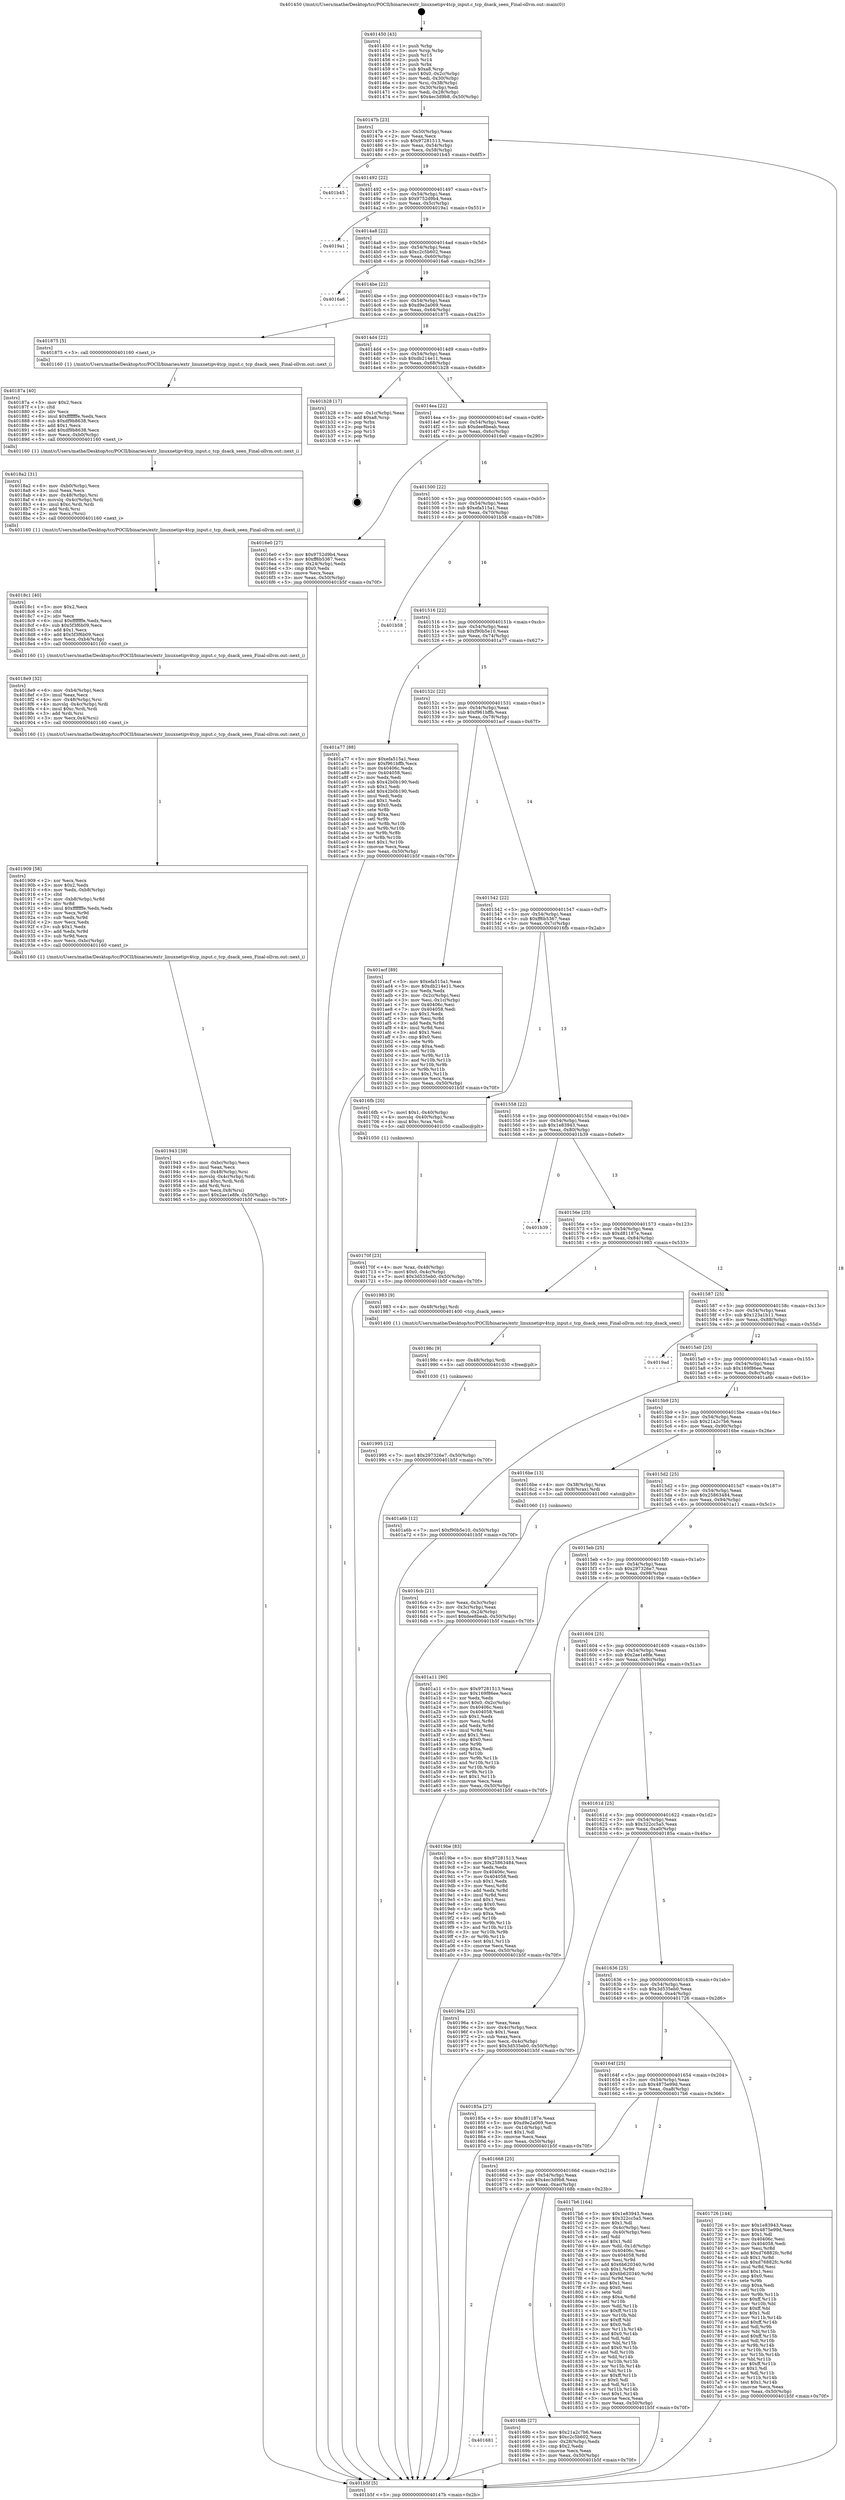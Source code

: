digraph "0x401450" {
  label = "0x401450 (/mnt/c/Users/mathe/Desktop/tcc/POCII/binaries/extr_linuxnetipv4tcp_input.c_tcp_dsack_seen_Final-ollvm.out::main(0))"
  labelloc = "t"
  node[shape=record]

  Entry [label="",width=0.3,height=0.3,shape=circle,fillcolor=black,style=filled]
  "0x40147b" [label="{
     0x40147b [23]\l
     | [instrs]\l
     &nbsp;&nbsp;0x40147b \<+3\>: mov -0x50(%rbp),%eax\l
     &nbsp;&nbsp;0x40147e \<+2\>: mov %eax,%ecx\l
     &nbsp;&nbsp;0x401480 \<+6\>: sub $0x97281513,%ecx\l
     &nbsp;&nbsp;0x401486 \<+3\>: mov %eax,-0x54(%rbp)\l
     &nbsp;&nbsp;0x401489 \<+3\>: mov %ecx,-0x58(%rbp)\l
     &nbsp;&nbsp;0x40148c \<+6\>: je 0000000000401b45 \<main+0x6f5\>\l
  }"]
  "0x401b45" [label="{
     0x401b45\l
  }", style=dashed]
  "0x401492" [label="{
     0x401492 [22]\l
     | [instrs]\l
     &nbsp;&nbsp;0x401492 \<+5\>: jmp 0000000000401497 \<main+0x47\>\l
     &nbsp;&nbsp;0x401497 \<+3\>: mov -0x54(%rbp),%eax\l
     &nbsp;&nbsp;0x40149a \<+5\>: sub $0x9752d9b4,%eax\l
     &nbsp;&nbsp;0x40149f \<+3\>: mov %eax,-0x5c(%rbp)\l
     &nbsp;&nbsp;0x4014a2 \<+6\>: je 00000000004019a1 \<main+0x551\>\l
  }"]
  Exit [label="",width=0.3,height=0.3,shape=circle,fillcolor=black,style=filled,peripheries=2]
  "0x4019a1" [label="{
     0x4019a1\l
  }", style=dashed]
  "0x4014a8" [label="{
     0x4014a8 [22]\l
     | [instrs]\l
     &nbsp;&nbsp;0x4014a8 \<+5\>: jmp 00000000004014ad \<main+0x5d\>\l
     &nbsp;&nbsp;0x4014ad \<+3\>: mov -0x54(%rbp),%eax\l
     &nbsp;&nbsp;0x4014b0 \<+5\>: sub $0xc2c5b602,%eax\l
     &nbsp;&nbsp;0x4014b5 \<+3\>: mov %eax,-0x60(%rbp)\l
     &nbsp;&nbsp;0x4014b8 \<+6\>: je 00000000004016a6 \<main+0x256\>\l
  }"]
  "0x401995" [label="{
     0x401995 [12]\l
     | [instrs]\l
     &nbsp;&nbsp;0x401995 \<+7\>: movl $0x297326e7,-0x50(%rbp)\l
     &nbsp;&nbsp;0x40199c \<+5\>: jmp 0000000000401b5f \<main+0x70f\>\l
  }"]
  "0x4016a6" [label="{
     0x4016a6\l
  }", style=dashed]
  "0x4014be" [label="{
     0x4014be [22]\l
     | [instrs]\l
     &nbsp;&nbsp;0x4014be \<+5\>: jmp 00000000004014c3 \<main+0x73\>\l
     &nbsp;&nbsp;0x4014c3 \<+3\>: mov -0x54(%rbp),%eax\l
     &nbsp;&nbsp;0x4014c6 \<+5\>: sub $0xd9e2a069,%eax\l
     &nbsp;&nbsp;0x4014cb \<+3\>: mov %eax,-0x64(%rbp)\l
     &nbsp;&nbsp;0x4014ce \<+6\>: je 0000000000401875 \<main+0x425\>\l
  }"]
  "0x40198c" [label="{
     0x40198c [9]\l
     | [instrs]\l
     &nbsp;&nbsp;0x40198c \<+4\>: mov -0x48(%rbp),%rdi\l
     &nbsp;&nbsp;0x401990 \<+5\>: call 0000000000401030 \<free@plt\>\l
     | [calls]\l
     &nbsp;&nbsp;0x401030 \{1\} (unknown)\l
  }"]
  "0x401875" [label="{
     0x401875 [5]\l
     | [instrs]\l
     &nbsp;&nbsp;0x401875 \<+5\>: call 0000000000401160 \<next_i\>\l
     | [calls]\l
     &nbsp;&nbsp;0x401160 \{1\} (/mnt/c/Users/mathe/Desktop/tcc/POCII/binaries/extr_linuxnetipv4tcp_input.c_tcp_dsack_seen_Final-ollvm.out::next_i)\l
  }"]
  "0x4014d4" [label="{
     0x4014d4 [22]\l
     | [instrs]\l
     &nbsp;&nbsp;0x4014d4 \<+5\>: jmp 00000000004014d9 \<main+0x89\>\l
     &nbsp;&nbsp;0x4014d9 \<+3\>: mov -0x54(%rbp),%eax\l
     &nbsp;&nbsp;0x4014dc \<+5\>: sub $0xdb214e11,%eax\l
     &nbsp;&nbsp;0x4014e1 \<+3\>: mov %eax,-0x68(%rbp)\l
     &nbsp;&nbsp;0x4014e4 \<+6\>: je 0000000000401b28 \<main+0x6d8\>\l
  }"]
  "0x401943" [label="{
     0x401943 [39]\l
     | [instrs]\l
     &nbsp;&nbsp;0x401943 \<+6\>: mov -0xbc(%rbp),%ecx\l
     &nbsp;&nbsp;0x401949 \<+3\>: imul %eax,%ecx\l
     &nbsp;&nbsp;0x40194c \<+4\>: mov -0x48(%rbp),%rsi\l
     &nbsp;&nbsp;0x401950 \<+4\>: movslq -0x4c(%rbp),%rdi\l
     &nbsp;&nbsp;0x401954 \<+4\>: imul $0xc,%rdi,%rdi\l
     &nbsp;&nbsp;0x401958 \<+3\>: add %rdi,%rsi\l
     &nbsp;&nbsp;0x40195b \<+3\>: mov %ecx,0x8(%rsi)\l
     &nbsp;&nbsp;0x40195e \<+7\>: movl $0x2ae1e8fe,-0x50(%rbp)\l
     &nbsp;&nbsp;0x401965 \<+5\>: jmp 0000000000401b5f \<main+0x70f\>\l
  }"]
  "0x401b28" [label="{
     0x401b28 [17]\l
     | [instrs]\l
     &nbsp;&nbsp;0x401b28 \<+3\>: mov -0x1c(%rbp),%eax\l
     &nbsp;&nbsp;0x401b2b \<+7\>: add $0xa8,%rsp\l
     &nbsp;&nbsp;0x401b32 \<+1\>: pop %rbx\l
     &nbsp;&nbsp;0x401b33 \<+2\>: pop %r14\l
     &nbsp;&nbsp;0x401b35 \<+2\>: pop %r15\l
     &nbsp;&nbsp;0x401b37 \<+1\>: pop %rbp\l
     &nbsp;&nbsp;0x401b38 \<+1\>: ret\l
  }"]
  "0x4014ea" [label="{
     0x4014ea [22]\l
     | [instrs]\l
     &nbsp;&nbsp;0x4014ea \<+5\>: jmp 00000000004014ef \<main+0x9f\>\l
     &nbsp;&nbsp;0x4014ef \<+3\>: mov -0x54(%rbp),%eax\l
     &nbsp;&nbsp;0x4014f2 \<+5\>: sub $0xdee8beab,%eax\l
     &nbsp;&nbsp;0x4014f7 \<+3\>: mov %eax,-0x6c(%rbp)\l
     &nbsp;&nbsp;0x4014fa \<+6\>: je 00000000004016e0 \<main+0x290\>\l
  }"]
  "0x401909" [label="{
     0x401909 [58]\l
     | [instrs]\l
     &nbsp;&nbsp;0x401909 \<+2\>: xor %ecx,%ecx\l
     &nbsp;&nbsp;0x40190b \<+5\>: mov $0x2,%edx\l
     &nbsp;&nbsp;0x401910 \<+6\>: mov %edx,-0xb8(%rbp)\l
     &nbsp;&nbsp;0x401916 \<+1\>: cltd\l
     &nbsp;&nbsp;0x401917 \<+7\>: mov -0xb8(%rbp),%r8d\l
     &nbsp;&nbsp;0x40191e \<+3\>: idiv %r8d\l
     &nbsp;&nbsp;0x401921 \<+6\>: imul $0xfffffffe,%edx,%edx\l
     &nbsp;&nbsp;0x401927 \<+3\>: mov %ecx,%r9d\l
     &nbsp;&nbsp;0x40192a \<+3\>: sub %edx,%r9d\l
     &nbsp;&nbsp;0x40192d \<+2\>: mov %ecx,%edx\l
     &nbsp;&nbsp;0x40192f \<+3\>: sub $0x1,%edx\l
     &nbsp;&nbsp;0x401932 \<+3\>: add %edx,%r9d\l
     &nbsp;&nbsp;0x401935 \<+3\>: sub %r9d,%ecx\l
     &nbsp;&nbsp;0x401938 \<+6\>: mov %ecx,-0xbc(%rbp)\l
     &nbsp;&nbsp;0x40193e \<+5\>: call 0000000000401160 \<next_i\>\l
     | [calls]\l
     &nbsp;&nbsp;0x401160 \{1\} (/mnt/c/Users/mathe/Desktop/tcc/POCII/binaries/extr_linuxnetipv4tcp_input.c_tcp_dsack_seen_Final-ollvm.out::next_i)\l
  }"]
  "0x4016e0" [label="{
     0x4016e0 [27]\l
     | [instrs]\l
     &nbsp;&nbsp;0x4016e0 \<+5\>: mov $0x9752d9b4,%eax\l
     &nbsp;&nbsp;0x4016e5 \<+5\>: mov $0xff6b5367,%ecx\l
     &nbsp;&nbsp;0x4016ea \<+3\>: mov -0x24(%rbp),%edx\l
     &nbsp;&nbsp;0x4016ed \<+3\>: cmp $0x0,%edx\l
     &nbsp;&nbsp;0x4016f0 \<+3\>: cmove %ecx,%eax\l
     &nbsp;&nbsp;0x4016f3 \<+3\>: mov %eax,-0x50(%rbp)\l
     &nbsp;&nbsp;0x4016f6 \<+5\>: jmp 0000000000401b5f \<main+0x70f\>\l
  }"]
  "0x401500" [label="{
     0x401500 [22]\l
     | [instrs]\l
     &nbsp;&nbsp;0x401500 \<+5\>: jmp 0000000000401505 \<main+0xb5\>\l
     &nbsp;&nbsp;0x401505 \<+3\>: mov -0x54(%rbp),%eax\l
     &nbsp;&nbsp;0x401508 \<+5\>: sub $0xefa515a1,%eax\l
     &nbsp;&nbsp;0x40150d \<+3\>: mov %eax,-0x70(%rbp)\l
     &nbsp;&nbsp;0x401510 \<+6\>: je 0000000000401b58 \<main+0x708\>\l
  }"]
  "0x4018e9" [label="{
     0x4018e9 [32]\l
     | [instrs]\l
     &nbsp;&nbsp;0x4018e9 \<+6\>: mov -0xb4(%rbp),%ecx\l
     &nbsp;&nbsp;0x4018ef \<+3\>: imul %eax,%ecx\l
     &nbsp;&nbsp;0x4018f2 \<+4\>: mov -0x48(%rbp),%rsi\l
     &nbsp;&nbsp;0x4018f6 \<+4\>: movslq -0x4c(%rbp),%rdi\l
     &nbsp;&nbsp;0x4018fa \<+4\>: imul $0xc,%rdi,%rdi\l
     &nbsp;&nbsp;0x4018fe \<+3\>: add %rdi,%rsi\l
     &nbsp;&nbsp;0x401901 \<+3\>: mov %ecx,0x4(%rsi)\l
     &nbsp;&nbsp;0x401904 \<+5\>: call 0000000000401160 \<next_i\>\l
     | [calls]\l
     &nbsp;&nbsp;0x401160 \{1\} (/mnt/c/Users/mathe/Desktop/tcc/POCII/binaries/extr_linuxnetipv4tcp_input.c_tcp_dsack_seen_Final-ollvm.out::next_i)\l
  }"]
  "0x401b58" [label="{
     0x401b58\l
  }", style=dashed]
  "0x401516" [label="{
     0x401516 [22]\l
     | [instrs]\l
     &nbsp;&nbsp;0x401516 \<+5\>: jmp 000000000040151b \<main+0xcb\>\l
     &nbsp;&nbsp;0x40151b \<+3\>: mov -0x54(%rbp),%eax\l
     &nbsp;&nbsp;0x40151e \<+5\>: sub $0xf90b5e10,%eax\l
     &nbsp;&nbsp;0x401523 \<+3\>: mov %eax,-0x74(%rbp)\l
     &nbsp;&nbsp;0x401526 \<+6\>: je 0000000000401a77 \<main+0x627\>\l
  }"]
  "0x4018c1" [label="{
     0x4018c1 [40]\l
     | [instrs]\l
     &nbsp;&nbsp;0x4018c1 \<+5\>: mov $0x2,%ecx\l
     &nbsp;&nbsp;0x4018c6 \<+1\>: cltd\l
     &nbsp;&nbsp;0x4018c7 \<+2\>: idiv %ecx\l
     &nbsp;&nbsp;0x4018c9 \<+6\>: imul $0xfffffffe,%edx,%ecx\l
     &nbsp;&nbsp;0x4018cf \<+6\>: sub $0x5f3f6b09,%ecx\l
     &nbsp;&nbsp;0x4018d5 \<+3\>: add $0x1,%ecx\l
     &nbsp;&nbsp;0x4018d8 \<+6\>: add $0x5f3f6b09,%ecx\l
     &nbsp;&nbsp;0x4018de \<+6\>: mov %ecx,-0xb4(%rbp)\l
     &nbsp;&nbsp;0x4018e4 \<+5\>: call 0000000000401160 \<next_i\>\l
     | [calls]\l
     &nbsp;&nbsp;0x401160 \{1\} (/mnt/c/Users/mathe/Desktop/tcc/POCII/binaries/extr_linuxnetipv4tcp_input.c_tcp_dsack_seen_Final-ollvm.out::next_i)\l
  }"]
  "0x401a77" [label="{
     0x401a77 [88]\l
     | [instrs]\l
     &nbsp;&nbsp;0x401a77 \<+5\>: mov $0xefa515a1,%eax\l
     &nbsp;&nbsp;0x401a7c \<+5\>: mov $0xf961bffb,%ecx\l
     &nbsp;&nbsp;0x401a81 \<+7\>: mov 0x40406c,%edx\l
     &nbsp;&nbsp;0x401a88 \<+7\>: mov 0x404058,%esi\l
     &nbsp;&nbsp;0x401a8f \<+2\>: mov %edx,%edi\l
     &nbsp;&nbsp;0x401a91 \<+6\>: sub $0x42b0b190,%edi\l
     &nbsp;&nbsp;0x401a97 \<+3\>: sub $0x1,%edi\l
     &nbsp;&nbsp;0x401a9a \<+6\>: add $0x42b0b190,%edi\l
     &nbsp;&nbsp;0x401aa0 \<+3\>: imul %edi,%edx\l
     &nbsp;&nbsp;0x401aa3 \<+3\>: and $0x1,%edx\l
     &nbsp;&nbsp;0x401aa6 \<+3\>: cmp $0x0,%edx\l
     &nbsp;&nbsp;0x401aa9 \<+4\>: sete %r8b\l
     &nbsp;&nbsp;0x401aad \<+3\>: cmp $0xa,%esi\l
     &nbsp;&nbsp;0x401ab0 \<+4\>: setl %r9b\l
     &nbsp;&nbsp;0x401ab4 \<+3\>: mov %r8b,%r10b\l
     &nbsp;&nbsp;0x401ab7 \<+3\>: and %r9b,%r10b\l
     &nbsp;&nbsp;0x401aba \<+3\>: xor %r9b,%r8b\l
     &nbsp;&nbsp;0x401abd \<+3\>: or %r8b,%r10b\l
     &nbsp;&nbsp;0x401ac0 \<+4\>: test $0x1,%r10b\l
     &nbsp;&nbsp;0x401ac4 \<+3\>: cmovne %ecx,%eax\l
     &nbsp;&nbsp;0x401ac7 \<+3\>: mov %eax,-0x50(%rbp)\l
     &nbsp;&nbsp;0x401aca \<+5\>: jmp 0000000000401b5f \<main+0x70f\>\l
  }"]
  "0x40152c" [label="{
     0x40152c [22]\l
     | [instrs]\l
     &nbsp;&nbsp;0x40152c \<+5\>: jmp 0000000000401531 \<main+0xe1\>\l
     &nbsp;&nbsp;0x401531 \<+3\>: mov -0x54(%rbp),%eax\l
     &nbsp;&nbsp;0x401534 \<+5\>: sub $0xf961bffb,%eax\l
     &nbsp;&nbsp;0x401539 \<+3\>: mov %eax,-0x78(%rbp)\l
     &nbsp;&nbsp;0x40153c \<+6\>: je 0000000000401acf \<main+0x67f\>\l
  }"]
  "0x4018a2" [label="{
     0x4018a2 [31]\l
     | [instrs]\l
     &nbsp;&nbsp;0x4018a2 \<+6\>: mov -0xb0(%rbp),%ecx\l
     &nbsp;&nbsp;0x4018a8 \<+3\>: imul %eax,%ecx\l
     &nbsp;&nbsp;0x4018ab \<+4\>: mov -0x48(%rbp),%rsi\l
     &nbsp;&nbsp;0x4018af \<+4\>: movslq -0x4c(%rbp),%rdi\l
     &nbsp;&nbsp;0x4018b3 \<+4\>: imul $0xc,%rdi,%rdi\l
     &nbsp;&nbsp;0x4018b7 \<+3\>: add %rdi,%rsi\l
     &nbsp;&nbsp;0x4018ba \<+2\>: mov %ecx,(%rsi)\l
     &nbsp;&nbsp;0x4018bc \<+5\>: call 0000000000401160 \<next_i\>\l
     | [calls]\l
     &nbsp;&nbsp;0x401160 \{1\} (/mnt/c/Users/mathe/Desktop/tcc/POCII/binaries/extr_linuxnetipv4tcp_input.c_tcp_dsack_seen_Final-ollvm.out::next_i)\l
  }"]
  "0x401acf" [label="{
     0x401acf [89]\l
     | [instrs]\l
     &nbsp;&nbsp;0x401acf \<+5\>: mov $0xefa515a1,%eax\l
     &nbsp;&nbsp;0x401ad4 \<+5\>: mov $0xdb214e11,%ecx\l
     &nbsp;&nbsp;0x401ad9 \<+2\>: xor %edx,%edx\l
     &nbsp;&nbsp;0x401adb \<+3\>: mov -0x2c(%rbp),%esi\l
     &nbsp;&nbsp;0x401ade \<+3\>: mov %esi,-0x1c(%rbp)\l
     &nbsp;&nbsp;0x401ae1 \<+7\>: mov 0x40406c,%esi\l
     &nbsp;&nbsp;0x401ae8 \<+7\>: mov 0x404058,%edi\l
     &nbsp;&nbsp;0x401aef \<+3\>: sub $0x1,%edx\l
     &nbsp;&nbsp;0x401af2 \<+3\>: mov %esi,%r8d\l
     &nbsp;&nbsp;0x401af5 \<+3\>: add %edx,%r8d\l
     &nbsp;&nbsp;0x401af8 \<+4\>: imul %r8d,%esi\l
     &nbsp;&nbsp;0x401afc \<+3\>: and $0x1,%esi\l
     &nbsp;&nbsp;0x401aff \<+3\>: cmp $0x0,%esi\l
     &nbsp;&nbsp;0x401b02 \<+4\>: sete %r9b\l
     &nbsp;&nbsp;0x401b06 \<+3\>: cmp $0xa,%edi\l
     &nbsp;&nbsp;0x401b09 \<+4\>: setl %r10b\l
     &nbsp;&nbsp;0x401b0d \<+3\>: mov %r9b,%r11b\l
     &nbsp;&nbsp;0x401b10 \<+3\>: and %r10b,%r11b\l
     &nbsp;&nbsp;0x401b13 \<+3\>: xor %r10b,%r9b\l
     &nbsp;&nbsp;0x401b16 \<+3\>: or %r9b,%r11b\l
     &nbsp;&nbsp;0x401b19 \<+4\>: test $0x1,%r11b\l
     &nbsp;&nbsp;0x401b1d \<+3\>: cmovne %ecx,%eax\l
     &nbsp;&nbsp;0x401b20 \<+3\>: mov %eax,-0x50(%rbp)\l
     &nbsp;&nbsp;0x401b23 \<+5\>: jmp 0000000000401b5f \<main+0x70f\>\l
  }"]
  "0x401542" [label="{
     0x401542 [22]\l
     | [instrs]\l
     &nbsp;&nbsp;0x401542 \<+5\>: jmp 0000000000401547 \<main+0xf7\>\l
     &nbsp;&nbsp;0x401547 \<+3\>: mov -0x54(%rbp),%eax\l
     &nbsp;&nbsp;0x40154a \<+5\>: sub $0xff6b5367,%eax\l
     &nbsp;&nbsp;0x40154f \<+3\>: mov %eax,-0x7c(%rbp)\l
     &nbsp;&nbsp;0x401552 \<+6\>: je 00000000004016fb \<main+0x2ab\>\l
  }"]
  "0x40187a" [label="{
     0x40187a [40]\l
     | [instrs]\l
     &nbsp;&nbsp;0x40187a \<+5\>: mov $0x2,%ecx\l
     &nbsp;&nbsp;0x40187f \<+1\>: cltd\l
     &nbsp;&nbsp;0x401880 \<+2\>: idiv %ecx\l
     &nbsp;&nbsp;0x401882 \<+6\>: imul $0xfffffffe,%edx,%ecx\l
     &nbsp;&nbsp;0x401888 \<+6\>: sub $0xdf9b8638,%ecx\l
     &nbsp;&nbsp;0x40188e \<+3\>: add $0x1,%ecx\l
     &nbsp;&nbsp;0x401891 \<+6\>: add $0xdf9b8638,%ecx\l
     &nbsp;&nbsp;0x401897 \<+6\>: mov %ecx,-0xb0(%rbp)\l
     &nbsp;&nbsp;0x40189d \<+5\>: call 0000000000401160 \<next_i\>\l
     | [calls]\l
     &nbsp;&nbsp;0x401160 \{1\} (/mnt/c/Users/mathe/Desktop/tcc/POCII/binaries/extr_linuxnetipv4tcp_input.c_tcp_dsack_seen_Final-ollvm.out::next_i)\l
  }"]
  "0x4016fb" [label="{
     0x4016fb [20]\l
     | [instrs]\l
     &nbsp;&nbsp;0x4016fb \<+7\>: movl $0x1,-0x40(%rbp)\l
     &nbsp;&nbsp;0x401702 \<+4\>: movslq -0x40(%rbp),%rax\l
     &nbsp;&nbsp;0x401706 \<+4\>: imul $0xc,%rax,%rdi\l
     &nbsp;&nbsp;0x40170a \<+5\>: call 0000000000401050 \<malloc@plt\>\l
     | [calls]\l
     &nbsp;&nbsp;0x401050 \{1\} (unknown)\l
  }"]
  "0x401558" [label="{
     0x401558 [22]\l
     | [instrs]\l
     &nbsp;&nbsp;0x401558 \<+5\>: jmp 000000000040155d \<main+0x10d\>\l
     &nbsp;&nbsp;0x40155d \<+3\>: mov -0x54(%rbp),%eax\l
     &nbsp;&nbsp;0x401560 \<+5\>: sub $0x1e83943,%eax\l
     &nbsp;&nbsp;0x401565 \<+3\>: mov %eax,-0x80(%rbp)\l
     &nbsp;&nbsp;0x401568 \<+6\>: je 0000000000401b39 \<main+0x6e9\>\l
  }"]
  "0x40170f" [label="{
     0x40170f [23]\l
     | [instrs]\l
     &nbsp;&nbsp;0x40170f \<+4\>: mov %rax,-0x48(%rbp)\l
     &nbsp;&nbsp;0x401713 \<+7\>: movl $0x0,-0x4c(%rbp)\l
     &nbsp;&nbsp;0x40171a \<+7\>: movl $0x3d535eb0,-0x50(%rbp)\l
     &nbsp;&nbsp;0x401721 \<+5\>: jmp 0000000000401b5f \<main+0x70f\>\l
  }"]
  "0x401b39" [label="{
     0x401b39\l
  }", style=dashed]
  "0x40156e" [label="{
     0x40156e [25]\l
     | [instrs]\l
     &nbsp;&nbsp;0x40156e \<+5\>: jmp 0000000000401573 \<main+0x123\>\l
     &nbsp;&nbsp;0x401573 \<+3\>: mov -0x54(%rbp),%eax\l
     &nbsp;&nbsp;0x401576 \<+5\>: sub $0xd81187e,%eax\l
     &nbsp;&nbsp;0x40157b \<+6\>: mov %eax,-0x84(%rbp)\l
     &nbsp;&nbsp;0x401581 \<+6\>: je 0000000000401983 \<main+0x533\>\l
  }"]
  "0x4016cb" [label="{
     0x4016cb [21]\l
     | [instrs]\l
     &nbsp;&nbsp;0x4016cb \<+3\>: mov %eax,-0x3c(%rbp)\l
     &nbsp;&nbsp;0x4016ce \<+3\>: mov -0x3c(%rbp),%eax\l
     &nbsp;&nbsp;0x4016d1 \<+3\>: mov %eax,-0x24(%rbp)\l
     &nbsp;&nbsp;0x4016d4 \<+7\>: movl $0xdee8beab,-0x50(%rbp)\l
     &nbsp;&nbsp;0x4016db \<+5\>: jmp 0000000000401b5f \<main+0x70f\>\l
  }"]
  "0x401983" [label="{
     0x401983 [9]\l
     | [instrs]\l
     &nbsp;&nbsp;0x401983 \<+4\>: mov -0x48(%rbp),%rdi\l
     &nbsp;&nbsp;0x401987 \<+5\>: call 0000000000401400 \<tcp_dsack_seen\>\l
     | [calls]\l
     &nbsp;&nbsp;0x401400 \{1\} (/mnt/c/Users/mathe/Desktop/tcc/POCII/binaries/extr_linuxnetipv4tcp_input.c_tcp_dsack_seen_Final-ollvm.out::tcp_dsack_seen)\l
  }"]
  "0x401587" [label="{
     0x401587 [25]\l
     | [instrs]\l
     &nbsp;&nbsp;0x401587 \<+5\>: jmp 000000000040158c \<main+0x13c\>\l
     &nbsp;&nbsp;0x40158c \<+3\>: mov -0x54(%rbp),%eax\l
     &nbsp;&nbsp;0x40158f \<+5\>: sub $0x123a1b11,%eax\l
     &nbsp;&nbsp;0x401594 \<+6\>: mov %eax,-0x88(%rbp)\l
     &nbsp;&nbsp;0x40159a \<+6\>: je 00000000004019ad \<main+0x55d\>\l
  }"]
  "0x401450" [label="{
     0x401450 [43]\l
     | [instrs]\l
     &nbsp;&nbsp;0x401450 \<+1\>: push %rbp\l
     &nbsp;&nbsp;0x401451 \<+3\>: mov %rsp,%rbp\l
     &nbsp;&nbsp;0x401454 \<+2\>: push %r15\l
     &nbsp;&nbsp;0x401456 \<+2\>: push %r14\l
     &nbsp;&nbsp;0x401458 \<+1\>: push %rbx\l
     &nbsp;&nbsp;0x401459 \<+7\>: sub $0xa8,%rsp\l
     &nbsp;&nbsp;0x401460 \<+7\>: movl $0x0,-0x2c(%rbp)\l
     &nbsp;&nbsp;0x401467 \<+3\>: mov %edi,-0x30(%rbp)\l
     &nbsp;&nbsp;0x40146a \<+4\>: mov %rsi,-0x38(%rbp)\l
     &nbsp;&nbsp;0x40146e \<+3\>: mov -0x30(%rbp),%edi\l
     &nbsp;&nbsp;0x401471 \<+3\>: mov %edi,-0x28(%rbp)\l
     &nbsp;&nbsp;0x401474 \<+7\>: movl $0x4ec3d9b8,-0x50(%rbp)\l
  }"]
  "0x4019ad" [label="{
     0x4019ad\l
  }", style=dashed]
  "0x4015a0" [label="{
     0x4015a0 [25]\l
     | [instrs]\l
     &nbsp;&nbsp;0x4015a0 \<+5\>: jmp 00000000004015a5 \<main+0x155\>\l
     &nbsp;&nbsp;0x4015a5 \<+3\>: mov -0x54(%rbp),%eax\l
     &nbsp;&nbsp;0x4015a8 \<+5\>: sub $0x169f86ee,%eax\l
     &nbsp;&nbsp;0x4015ad \<+6\>: mov %eax,-0x8c(%rbp)\l
     &nbsp;&nbsp;0x4015b3 \<+6\>: je 0000000000401a6b \<main+0x61b\>\l
  }"]
  "0x401b5f" [label="{
     0x401b5f [5]\l
     | [instrs]\l
     &nbsp;&nbsp;0x401b5f \<+5\>: jmp 000000000040147b \<main+0x2b\>\l
  }"]
  "0x401a6b" [label="{
     0x401a6b [12]\l
     | [instrs]\l
     &nbsp;&nbsp;0x401a6b \<+7\>: movl $0xf90b5e10,-0x50(%rbp)\l
     &nbsp;&nbsp;0x401a72 \<+5\>: jmp 0000000000401b5f \<main+0x70f\>\l
  }"]
  "0x4015b9" [label="{
     0x4015b9 [25]\l
     | [instrs]\l
     &nbsp;&nbsp;0x4015b9 \<+5\>: jmp 00000000004015be \<main+0x16e\>\l
     &nbsp;&nbsp;0x4015be \<+3\>: mov -0x54(%rbp),%eax\l
     &nbsp;&nbsp;0x4015c1 \<+5\>: sub $0x21a2c7b6,%eax\l
     &nbsp;&nbsp;0x4015c6 \<+6\>: mov %eax,-0x90(%rbp)\l
     &nbsp;&nbsp;0x4015cc \<+6\>: je 00000000004016be \<main+0x26e\>\l
  }"]
  "0x401681" [label="{
     0x401681\l
  }", style=dashed]
  "0x4016be" [label="{
     0x4016be [13]\l
     | [instrs]\l
     &nbsp;&nbsp;0x4016be \<+4\>: mov -0x38(%rbp),%rax\l
     &nbsp;&nbsp;0x4016c2 \<+4\>: mov 0x8(%rax),%rdi\l
     &nbsp;&nbsp;0x4016c6 \<+5\>: call 0000000000401060 \<atoi@plt\>\l
     | [calls]\l
     &nbsp;&nbsp;0x401060 \{1\} (unknown)\l
  }"]
  "0x4015d2" [label="{
     0x4015d2 [25]\l
     | [instrs]\l
     &nbsp;&nbsp;0x4015d2 \<+5\>: jmp 00000000004015d7 \<main+0x187\>\l
     &nbsp;&nbsp;0x4015d7 \<+3\>: mov -0x54(%rbp),%eax\l
     &nbsp;&nbsp;0x4015da \<+5\>: sub $0x25863484,%eax\l
     &nbsp;&nbsp;0x4015df \<+6\>: mov %eax,-0x94(%rbp)\l
     &nbsp;&nbsp;0x4015e5 \<+6\>: je 0000000000401a11 \<main+0x5c1\>\l
  }"]
  "0x40168b" [label="{
     0x40168b [27]\l
     | [instrs]\l
     &nbsp;&nbsp;0x40168b \<+5\>: mov $0x21a2c7b6,%eax\l
     &nbsp;&nbsp;0x401690 \<+5\>: mov $0xc2c5b602,%ecx\l
     &nbsp;&nbsp;0x401695 \<+3\>: mov -0x28(%rbp),%edx\l
     &nbsp;&nbsp;0x401698 \<+3\>: cmp $0x2,%edx\l
     &nbsp;&nbsp;0x40169b \<+3\>: cmovne %ecx,%eax\l
     &nbsp;&nbsp;0x40169e \<+3\>: mov %eax,-0x50(%rbp)\l
     &nbsp;&nbsp;0x4016a1 \<+5\>: jmp 0000000000401b5f \<main+0x70f\>\l
  }"]
  "0x401a11" [label="{
     0x401a11 [90]\l
     | [instrs]\l
     &nbsp;&nbsp;0x401a11 \<+5\>: mov $0x97281513,%eax\l
     &nbsp;&nbsp;0x401a16 \<+5\>: mov $0x169f86ee,%ecx\l
     &nbsp;&nbsp;0x401a1b \<+2\>: xor %edx,%edx\l
     &nbsp;&nbsp;0x401a1d \<+7\>: movl $0x0,-0x2c(%rbp)\l
     &nbsp;&nbsp;0x401a24 \<+7\>: mov 0x40406c,%esi\l
     &nbsp;&nbsp;0x401a2b \<+7\>: mov 0x404058,%edi\l
     &nbsp;&nbsp;0x401a32 \<+3\>: sub $0x1,%edx\l
     &nbsp;&nbsp;0x401a35 \<+3\>: mov %esi,%r8d\l
     &nbsp;&nbsp;0x401a38 \<+3\>: add %edx,%r8d\l
     &nbsp;&nbsp;0x401a3b \<+4\>: imul %r8d,%esi\l
     &nbsp;&nbsp;0x401a3f \<+3\>: and $0x1,%esi\l
     &nbsp;&nbsp;0x401a42 \<+3\>: cmp $0x0,%esi\l
     &nbsp;&nbsp;0x401a45 \<+4\>: sete %r9b\l
     &nbsp;&nbsp;0x401a49 \<+3\>: cmp $0xa,%edi\l
     &nbsp;&nbsp;0x401a4c \<+4\>: setl %r10b\l
     &nbsp;&nbsp;0x401a50 \<+3\>: mov %r9b,%r11b\l
     &nbsp;&nbsp;0x401a53 \<+3\>: and %r10b,%r11b\l
     &nbsp;&nbsp;0x401a56 \<+3\>: xor %r10b,%r9b\l
     &nbsp;&nbsp;0x401a59 \<+3\>: or %r9b,%r11b\l
     &nbsp;&nbsp;0x401a5c \<+4\>: test $0x1,%r11b\l
     &nbsp;&nbsp;0x401a60 \<+3\>: cmovne %ecx,%eax\l
     &nbsp;&nbsp;0x401a63 \<+3\>: mov %eax,-0x50(%rbp)\l
     &nbsp;&nbsp;0x401a66 \<+5\>: jmp 0000000000401b5f \<main+0x70f\>\l
  }"]
  "0x4015eb" [label="{
     0x4015eb [25]\l
     | [instrs]\l
     &nbsp;&nbsp;0x4015eb \<+5\>: jmp 00000000004015f0 \<main+0x1a0\>\l
     &nbsp;&nbsp;0x4015f0 \<+3\>: mov -0x54(%rbp),%eax\l
     &nbsp;&nbsp;0x4015f3 \<+5\>: sub $0x297326e7,%eax\l
     &nbsp;&nbsp;0x4015f8 \<+6\>: mov %eax,-0x98(%rbp)\l
     &nbsp;&nbsp;0x4015fe \<+6\>: je 00000000004019be \<main+0x56e\>\l
  }"]
  "0x401668" [label="{
     0x401668 [25]\l
     | [instrs]\l
     &nbsp;&nbsp;0x401668 \<+5\>: jmp 000000000040166d \<main+0x21d\>\l
     &nbsp;&nbsp;0x40166d \<+3\>: mov -0x54(%rbp),%eax\l
     &nbsp;&nbsp;0x401670 \<+5\>: sub $0x4ec3d9b8,%eax\l
     &nbsp;&nbsp;0x401675 \<+6\>: mov %eax,-0xac(%rbp)\l
     &nbsp;&nbsp;0x40167b \<+6\>: je 000000000040168b \<main+0x23b\>\l
  }"]
  "0x4019be" [label="{
     0x4019be [83]\l
     | [instrs]\l
     &nbsp;&nbsp;0x4019be \<+5\>: mov $0x97281513,%eax\l
     &nbsp;&nbsp;0x4019c3 \<+5\>: mov $0x25863484,%ecx\l
     &nbsp;&nbsp;0x4019c8 \<+2\>: xor %edx,%edx\l
     &nbsp;&nbsp;0x4019ca \<+7\>: mov 0x40406c,%esi\l
     &nbsp;&nbsp;0x4019d1 \<+7\>: mov 0x404058,%edi\l
     &nbsp;&nbsp;0x4019d8 \<+3\>: sub $0x1,%edx\l
     &nbsp;&nbsp;0x4019db \<+3\>: mov %esi,%r8d\l
     &nbsp;&nbsp;0x4019de \<+3\>: add %edx,%r8d\l
     &nbsp;&nbsp;0x4019e1 \<+4\>: imul %r8d,%esi\l
     &nbsp;&nbsp;0x4019e5 \<+3\>: and $0x1,%esi\l
     &nbsp;&nbsp;0x4019e8 \<+3\>: cmp $0x0,%esi\l
     &nbsp;&nbsp;0x4019eb \<+4\>: sete %r9b\l
     &nbsp;&nbsp;0x4019ef \<+3\>: cmp $0xa,%edi\l
     &nbsp;&nbsp;0x4019f2 \<+4\>: setl %r10b\l
     &nbsp;&nbsp;0x4019f6 \<+3\>: mov %r9b,%r11b\l
     &nbsp;&nbsp;0x4019f9 \<+3\>: and %r10b,%r11b\l
     &nbsp;&nbsp;0x4019fc \<+3\>: xor %r10b,%r9b\l
     &nbsp;&nbsp;0x4019ff \<+3\>: or %r9b,%r11b\l
     &nbsp;&nbsp;0x401a02 \<+4\>: test $0x1,%r11b\l
     &nbsp;&nbsp;0x401a06 \<+3\>: cmovne %ecx,%eax\l
     &nbsp;&nbsp;0x401a09 \<+3\>: mov %eax,-0x50(%rbp)\l
     &nbsp;&nbsp;0x401a0c \<+5\>: jmp 0000000000401b5f \<main+0x70f\>\l
  }"]
  "0x401604" [label="{
     0x401604 [25]\l
     | [instrs]\l
     &nbsp;&nbsp;0x401604 \<+5\>: jmp 0000000000401609 \<main+0x1b9\>\l
     &nbsp;&nbsp;0x401609 \<+3\>: mov -0x54(%rbp),%eax\l
     &nbsp;&nbsp;0x40160c \<+5\>: sub $0x2ae1e8fe,%eax\l
     &nbsp;&nbsp;0x401611 \<+6\>: mov %eax,-0x9c(%rbp)\l
     &nbsp;&nbsp;0x401617 \<+6\>: je 000000000040196a \<main+0x51a\>\l
  }"]
  "0x4017b6" [label="{
     0x4017b6 [164]\l
     | [instrs]\l
     &nbsp;&nbsp;0x4017b6 \<+5\>: mov $0x1e83943,%eax\l
     &nbsp;&nbsp;0x4017bb \<+5\>: mov $0x322cc5a5,%ecx\l
     &nbsp;&nbsp;0x4017c0 \<+2\>: mov $0x1,%dl\l
     &nbsp;&nbsp;0x4017c2 \<+3\>: mov -0x4c(%rbp),%esi\l
     &nbsp;&nbsp;0x4017c5 \<+3\>: cmp -0x40(%rbp),%esi\l
     &nbsp;&nbsp;0x4017c8 \<+4\>: setl %dil\l
     &nbsp;&nbsp;0x4017cc \<+4\>: and $0x1,%dil\l
     &nbsp;&nbsp;0x4017d0 \<+4\>: mov %dil,-0x1d(%rbp)\l
     &nbsp;&nbsp;0x4017d4 \<+7\>: mov 0x40406c,%esi\l
     &nbsp;&nbsp;0x4017db \<+8\>: mov 0x404058,%r8d\l
     &nbsp;&nbsp;0x4017e3 \<+3\>: mov %esi,%r9d\l
     &nbsp;&nbsp;0x4017e6 \<+7\>: add $0x6b620340,%r9d\l
     &nbsp;&nbsp;0x4017ed \<+4\>: sub $0x1,%r9d\l
     &nbsp;&nbsp;0x4017f1 \<+7\>: sub $0x6b620340,%r9d\l
     &nbsp;&nbsp;0x4017f8 \<+4\>: imul %r9d,%esi\l
     &nbsp;&nbsp;0x4017fc \<+3\>: and $0x1,%esi\l
     &nbsp;&nbsp;0x4017ff \<+3\>: cmp $0x0,%esi\l
     &nbsp;&nbsp;0x401802 \<+4\>: sete %dil\l
     &nbsp;&nbsp;0x401806 \<+4\>: cmp $0xa,%r8d\l
     &nbsp;&nbsp;0x40180a \<+4\>: setl %r10b\l
     &nbsp;&nbsp;0x40180e \<+3\>: mov %dil,%r11b\l
     &nbsp;&nbsp;0x401811 \<+4\>: xor $0xff,%r11b\l
     &nbsp;&nbsp;0x401815 \<+3\>: mov %r10b,%bl\l
     &nbsp;&nbsp;0x401818 \<+3\>: xor $0xff,%bl\l
     &nbsp;&nbsp;0x40181b \<+3\>: xor $0x0,%dl\l
     &nbsp;&nbsp;0x40181e \<+3\>: mov %r11b,%r14b\l
     &nbsp;&nbsp;0x401821 \<+4\>: and $0x0,%r14b\l
     &nbsp;&nbsp;0x401825 \<+3\>: and %dl,%dil\l
     &nbsp;&nbsp;0x401828 \<+3\>: mov %bl,%r15b\l
     &nbsp;&nbsp;0x40182b \<+4\>: and $0x0,%r15b\l
     &nbsp;&nbsp;0x40182f \<+3\>: and %dl,%r10b\l
     &nbsp;&nbsp;0x401832 \<+3\>: or %dil,%r14b\l
     &nbsp;&nbsp;0x401835 \<+3\>: or %r10b,%r15b\l
     &nbsp;&nbsp;0x401838 \<+3\>: xor %r15b,%r14b\l
     &nbsp;&nbsp;0x40183b \<+3\>: or %bl,%r11b\l
     &nbsp;&nbsp;0x40183e \<+4\>: xor $0xff,%r11b\l
     &nbsp;&nbsp;0x401842 \<+3\>: or $0x0,%dl\l
     &nbsp;&nbsp;0x401845 \<+3\>: and %dl,%r11b\l
     &nbsp;&nbsp;0x401848 \<+3\>: or %r11b,%r14b\l
     &nbsp;&nbsp;0x40184b \<+4\>: test $0x1,%r14b\l
     &nbsp;&nbsp;0x40184f \<+3\>: cmovne %ecx,%eax\l
     &nbsp;&nbsp;0x401852 \<+3\>: mov %eax,-0x50(%rbp)\l
     &nbsp;&nbsp;0x401855 \<+5\>: jmp 0000000000401b5f \<main+0x70f\>\l
  }"]
  "0x40196a" [label="{
     0x40196a [25]\l
     | [instrs]\l
     &nbsp;&nbsp;0x40196a \<+2\>: xor %eax,%eax\l
     &nbsp;&nbsp;0x40196c \<+3\>: mov -0x4c(%rbp),%ecx\l
     &nbsp;&nbsp;0x40196f \<+3\>: sub $0x1,%eax\l
     &nbsp;&nbsp;0x401972 \<+2\>: sub %eax,%ecx\l
     &nbsp;&nbsp;0x401974 \<+3\>: mov %ecx,-0x4c(%rbp)\l
     &nbsp;&nbsp;0x401977 \<+7\>: movl $0x3d535eb0,-0x50(%rbp)\l
     &nbsp;&nbsp;0x40197e \<+5\>: jmp 0000000000401b5f \<main+0x70f\>\l
  }"]
  "0x40161d" [label="{
     0x40161d [25]\l
     | [instrs]\l
     &nbsp;&nbsp;0x40161d \<+5\>: jmp 0000000000401622 \<main+0x1d2\>\l
     &nbsp;&nbsp;0x401622 \<+3\>: mov -0x54(%rbp),%eax\l
     &nbsp;&nbsp;0x401625 \<+5\>: sub $0x322cc5a5,%eax\l
     &nbsp;&nbsp;0x40162a \<+6\>: mov %eax,-0xa0(%rbp)\l
     &nbsp;&nbsp;0x401630 \<+6\>: je 000000000040185a \<main+0x40a\>\l
  }"]
  "0x40164f" [label="{
     0x40164f [25]\l
     | [instrs]\l
     &nbsp;&nbsp;0x40164f \<+5\>: jmp 0000000000401654 \<main+0x204\>\l
     &nbsp;&nbsp;0x401654 \<+3\>: mov -0x54(%rbp),%eax\l
     &nbsp;&nbsp;0x401657 \<+5\>: sub $0x4875e99d,%eax\l
     &nbsp;&nbsp;0x40165c \<+6\>: mov %eax,-0xa8(%rbp)\l
     &nbsp;&nbsp;0x401662 \<+6\>: je 00000000004017b6 \<main+0x366\>\l
  }"]
  "0x40185a" [label="{
     0x40185a [27]\l
     | [instrs]\l
     &nbsp;&nbsp;0x40185a \<+5\>: mov $0xd81187e,%eax\l
     &nbsp;&nbsp;0x40185f \<+5\>: mov $0xd9e2a069,%ecx\l
     &nbsp;&nbsp;0x401864 \<+3\>: mov -0x1d(%rbp),%dl\l
     &nbsp;&nbsp;0x401867 \<+3\>: test $0x1,%dl\l
     &nbsp;&nbsp;0x40186a \<+3\>: cmovne %ecx,%eax\l
     &nbsp;&nbsp;0x40186d \<+3\>: mov %eax,-0x50(%rbp)\l
     &nbsp;&nbsp;0x401870 \<+5\>: jmp 0000000000401b5f \<main+0x70f\>\l
  }"]
  "0x401636" [label="{
     0x401636 [25]\l
     | [instrs]\l
     &nbsp;&nbsp;0x401636 \<+5\>: jmp 000000000040163b \<main+0x1eb\>\l
     &nbsp;&nbsp;0x40163b \<+3\>: mov -0x54(%rbp),%eax\l
     &nbsp;&nbsp;0x40163e \<+5\>: sub $0x3d535eb0,%eax\l
     &nbsp;&nbsp;0x401643 \<+6\>: mov %eax,-0xa4(%rbp)\l
     &nbsp;&nbsp;0x401649 \<+6\>: je 0000000000401726 \<main+0x2d6\>\l
  }"]
  "0x401726" [label="{
     0x401726 [144]\l
     | [instrs]\l
     &nbsp;&nbsp;0x401726 \<+5\>: mov $0x1e83943,%eax\l
     &nbsp;&nbsp;0x40172b \<+5\>: mov $0x4875e99d,%ecx\l
     &nbsp;&nbsp;0x401730 \<+2\>: mov $0x1,%dl\l
     &nbsp;&nbsp;0x401732 \<+7\>: mov 0x40406c,%esi\l
     &nbsp;&nbsp;0x401739 \<+7\>: mov 0x404058,%edi\l
     &nbsp;&nbsp;0x401740 \<+3\>: mov %esi,%r8d\l
     &nbsp;&nbsp;0x401743 \<+7\>: add $0xd76882fc,%r8d\l
     &nbsp;&nbsp;0x40174a \<+4\>: sub $0x1,%r8d\l
     &nbsp;&nbsp;0x40174e \<+7\>: sub $0xd76882fc,%r8d\l
     &nbsp;&nbsp;0x401755 \<+4\>: imul %r8d,%esi\l
     &nbsp;&nbsp;0x401759 \<+3\>: and $0x1,%esi\l
     &nbsp;&nbsp;0x40175c \<+3\>: cmp $0x0,%esi\l
     &nbsp;&nbsp;0x40175f \<+4\>: sete %r9b\l
     &nbsp;&nbsp;0x401763 \<+3\>: cmp $0xa,%edi\l
     &nbsp;&nbsp;0x401766 \<+4\>: setl %r10b\l
     &nbsp;&nbsp;0x40176a \<+3\>: mov %r9b,%r11b\l
     &nbsp;&nbsp;0x40176d \<+4\>: xor $0xff,%r11b\l
     &nbsp;&nbsp;0x401771 \<+3\>: mov %r10b,%bl\l
     &nbsp;&nbsp;0x401774 \<+3\>: xor $0xff,%bl\l
     &nbsp;&nbsp;0x401777 \<+3\>: xor $0x1,%dl\l
     &nbsp;&nbsp;0x40177a \<+3\>: mov %r11b,%r14b\l
     &nbsp;&nbsp;0x40177d \<+4\>: and $0xff,%r14b\l
     &nbsp;&nbsp;0x401781 \<+3\>: and %dl,%r9b\l
     &nbsp;&nbsp;0x401784 \<+3\>: mov %bl,%r15b\l
     &nbsp;&nbsp;0x401787 \<+4\>: and $0xff,%r15b\l
     &nbsp;&nbsp;0x40178b \<+3\>: and %dl,%r10b\l
     &nbsp;&nbsp;0x40178e \<+3\>: or %r9b,%r14b\l
     &nbsp;&nbsp;0x401791 \<+3\>: or %r10b,%r15b\l
     &nbsp;&nbsp;0x401794 \<+3\>: xor %r15b,%r14b\l
     &nbsp;&nbsp;0x401797 \<+3\>: or %bl,%r11b\l
     &nbsp;&nbsp;0x40179a \<+4\>: xor $0xff,%r11b\l
     &nbsp;&nbsp;0x40179e \<+3\>: or $0x1,%dl\l
     &nbsp;&nbsp;0x4017a1 \<+3\>: and %dl,%r11b\l
     &nbsp;&nbsp;0x4017a4 \<+3\>: or %r11b,%r14b\l
     &nbsp;&nbsp;0x4017a7 \<+4\>: test $0x1,%r14b\l
     &nbsp;&nbsp;0x4017ab \<+3\>: cmovne %ecx,%eax\l
     &nbsp;&nbsp;0x4017ae \<+3\>: mov %eax,-0x50(%rbp)\l
     &nbsp;&nbsp;0x4017b1 \<+5\>: jmp 0000000000401b5f \<main+0x70f\>\l
  }"]
  Entry -> "0x401450" [label=" 1"]
  "0x40147b" -> "0x401b45" [label=" 0"]
  "0x40147b" -> "0x401492" [label=" 19"]
  "0x401b28" -> Exit [label=" 1"]
  "0x401492" -> "0x4019a1" [label=" 0"]
  "0x401492" -> "0x4014a8" [label=" 19"]
  "0x401acf" -> "0x401b5f" [label=" 1"]
  "0x4014a8" -> "0x4016a6" [label=" 0"]
  "0x4014a8" -> "0x4014be" [label=" 19"]
  "0x401a77" -> "0x401b5f" [label=" 1"]
  "0x4014be" -> "0x401875" [label=" 1"]
  "0x4014be" -> "0x4014d4" [label=" 18"]
  "0x401a6b" -> "0x401b5f" [label=" 1"]
  "0x4014d4" -> "0x401b28" [label=" 1"]
  "0x4014d4" -> "0x4014ea" [label=" 17"]
  "0x401a11" -> "0x401b5f" [label=" 1"]
  "0x4014ea" -> "0x4016e0" [label=" 1"]
  "0x4014ea" -> "0x401500" [label=" 16"]
  "0x4019be" -> "0x401b5f" [label=" 1"]
  "0x401500" -> "0x401b58" [label=" 0"]
  "0x401500" -> "0x401516" [label=" 16"]
  "0x401995" -> "0x401b5f" [label=" 1"]
  "0x401516" -> "0x401a77" [label=" 1"]
  "0x401516" -> "0x40152c" [label=" 15"]
  "0x40198c" -> "0x401995" [label=" 1"]
  "0x40152c" -> "0x401acf" [label=" 1"]
  "0x40152c" -> "0x401542" [label=" 14"]
  "0x401983" -> "0x40198c" [label=" 1"]
  "0x401542" -> "0x4016fb" [label=" 1"]
  "0x401542" -> "0x401558" [label=" 13"]
  "0x40196a" -> "0x401b5f" [label=" 1"]
  "0x401558" -> "0x401b39" [label=" 0"]
  "0x401558" -> "0x40156e" [label=" 13"]
  "0x401943" -> "0x401b5f" [label=" 1"]
  "0x40156e" -> "0x401983" [label=" 1"]
  "0x40156e" -> "0x401587" [label=" 12"]
  "0x401909" -> "0x401943" [label=" 1"]
  "0x401587" -> "0x4019ad" [label=" 0"]
  "0x401587" -> "0x4015a0" [label=" 12"]
  "0x4018e9" -> "0x401909" [label=" 1"]
  "0x4015a0" -> "0x401a6b" [label=" 1"]
  "0x4015a0" -> "0x4015b9" [label=" 11"]
  "0x4018c1" -> "0x4018e9" [label=" 1"]
  "0x4015b9" -> "0x4016be" [label=" 1"]
  "0x4015b9" -> "0x4015d2" [label=" 10"]
  "0x4018a2" -> "0x4018c1" [label=" 1"]
  "0x4015d2" -> "0x401a11" [label=" 1"]
  "0x4015d2" -> "0x4015eb" [label=" 9"]
  "0x40187a" -> "0x4018a2" [label=" 1"]
  "0x4015eb" -> "0x4019be" [label=" 1"]
  "0x4015eb" -> "0x401604" [label=" 8"]
  "0x40185a" -> "0x401b5f" [label=" 2"]
  "0x401604" -> "0x40196a" [label=" 1"]
  "0x401604" -> "0x40161d" [label=" 7"]
  "0x4017b6" -> "0x401b5f" [label=" 2"]
  "0x40161d" -> "0x40185a" [label=" 2"]
  "0x40161d" -> "0x401636" [label=" 5"]
  "0x40170f" -> "0x401b5f" [label=" 1"]
  "0x401636" -> "0x401726" [label=" 2"]
  "0x401636" -> "0x40164f" [label=" 3"]
  "0x401726" -> "0x401b5f" [label=" 2"]
  "0x40164f" -> "0x4017b6" [label=" 2"]
  "0x40164f" -> "0x401668" [label=" 1"]
  "0x401875" -> "0x40187a" [label=" 1"]
  "0x401668" -> "0x40168b" [label=" 1"]
  "0x401668" -> "0x401681" [label=" 0"]
  "0x40168b" -> "0x401b5f" [label=" 1"]
  "0x401450" -> "0x40147b" [label=" 1"]
  "0x401b5f" -> "0x40147b" [label=" 18"]
  "0x4016be" -> "0x4016cb" [label=" 1"]
  "0x4016cb" -> "0x401b5f" [label=" 1"]
  "0x4016e0" -> "0x401b5f" [label=" 1"]
  "0x4016fb" -> "0x40170f" [label=" 1"]
}
